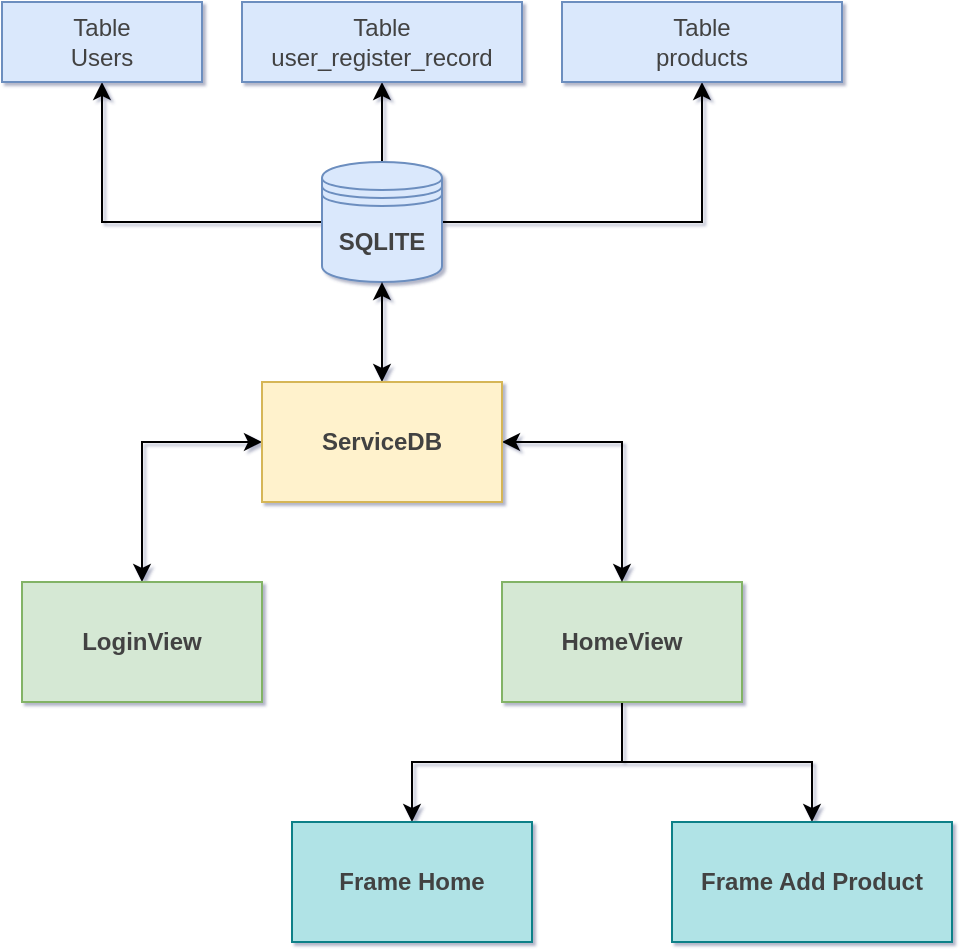 <mxfile>
    <diagram name="Página-1" id="xBW13isU5hn6V4tKkow4">
        <mxGraphModel dx="934" dy="336" grid="1" gridSize="10" guides="1" tooltips="1" connect="1" arrows="1" fold="1" page="1" pageScale="1" pageWidth="827" pageHeight="1169" background="none" math="0" shadow="1">
            <root>
                <mxCell id="0"/>
                <mxCell id="1" parent="0"/>
                <mxCell id="watenAWBkrlaCtFBgp6c-7" style="edgeStyle=orthogonalEdgeStyle;rounded=0;orthogonalLoop=1;jettySize=auto;html=1;entryX=0;entryY=0.5;entryDx=0;entryDy=0;startArrow=classic;startFill=1;" parent="1" source="watenAWBkrlaCtFBgp6c-1" target="watenAWBkrlaCtFBgp6c-6" edge="1">
                    <mxGeometry relative="1" as="geometry"/>
                </mxCell>
                <mxCell id="watenAWBkrlaCtFBgp6c-1" value="&lt;b&gt;LoginView&lt;/b&gt;" style="rounded=0;whiteSpace=wrap;html=1;fillColor=#d5e8d4;strokeColor=#82b366;align=center;verticalAlign=middle;fontFamily=Helvetica;fontSize=12;fontColor=#424242;" parent="1" vertex="1">
                    <mxGeometry x="186" y="640" width="120" height="60" as="geometry"/>
                </mxCell>
                <mxCell id="watenAWBkrlaCtFBgp6c-28" style="edgeStyle=orthogonalEdgeStyle;rounded=0;orthogonalLoop=1;jettySize=auto;html=1;" parent="1" source="watenAWBkrlaCtFBgp6c-3" target="watenAWBkrlaCtFBgp6c-24" edge="1">
                    <mxGeometry relative="1" as="geometry"/>
                </mxCell>
                <mxCell id="watenAWBkrlaCtFBgp6c-29" style="edgeStyle=orthogonalEdgeStyle;rounded=0;orthogonalLoop=1;jettySize=auto;html=1;" parent="1" source="watenAWBkrlaCtFBgp6c-3" target="watenAWBkrlaCtFBgp6c-25" edge="1">
                    <mxGeometry relative="1" as="geometry"/>
                </mxCell>
                <mxCell id="watenAWBkrlaCtFBgp6c-30" style="edgeStyle=orthogonalEdgeStyle;rounded=0;orthogonalLoop=1;jettySize=auto;html=1;" parent="1" source="watenAWBkrlaCtFBgp6c-3" target="watenAWBkrlaCtFBgp6c-26" edge="1">
                    <mxGeometry relative="1" as="geometry"/>
                </mxCell>
                <mxCell id="watenAWBkrlaCtFBgp6c-3" value="&lt;b&gt;SQLITE&lt;/b&gt;" style="shape=datastore;whiteSpace=wrap;html=1;fillColor=#dae8fc;strokeColor=#6c8ebf;fontColor=#424242;" parent="1" vertex="1">
                    <mxGeometry x="336" y="430" width="60" height="60" as="geometry"/>
                </mxCell>
                <mxCell id="watenAWBkrlaCtFBgp6c-34" style="edgeStyle=orthogonalEdgeStyle;rounded=0;orthogonalLoop=1;jettySize=auto;html=1;" parent="1" source="watenAWBkrlaCtFBgp6c-5" target="watenAWBkrlaCtFBgp6c-31" edge="1">
                    <mxGeometry relative="1" as="geometry"/>
                </mxCell>
                <mxCell id="watenAWBkrlaCtFBgp6c-35" style="edgeStyle=orthogonalEdgeStyle;rounded=0;orthogonalLoop=1;jettySize=auto;html=1;" parent="1" source="watenAWBkrlaCtFBgp6c-5" target="watenAWBkrlaCtFBgp6c-32" edge="1">
                    <mxGeometry relative="1" as="geometry"/>
                </mxCell>
                <mxCell id="watenAWBkrlaCtFBgp6c-5" value="&lt;b&gt;HomeView&lt;/b&gt;" style="rounded=0;whiteSpace=wrap;html=1;fillColor=#d5e8d4;strokeColor=#82b366;align=center;verticalAlign=middle;fontFamily=Helvetica;fontSize=12;fontColor=#424242;" parent="1" vertex="1">
                    <mxGeometry x="426" y="640" width="120" height="60" as="geometry"/>
                </mxCell>
                <mxCell id="watenAWBkrlaCtFBgp6c-8" style="edgeStyle=orthogonalEdgeStyle;rounded=0;orthogonalLoop=1;jettySize=auto;html=1;entryX=0.5;entryY=0;entryDx=0;entryDy=0;exitX=1;exitY=0.5;exitDx=0;exitDy=0;startArrow=classic;startFill=1;" parent="1" source="watenAWBkrlaCtFBgp6c-6" target="watenAWBkrlaCtFBgp6c-5" edge="1">
                    <mxGeometry relative="1" as="geometry"/>
                </mxCell>
                <mxCell id="watenAWBkrlaCtFBgp6c-9" style="edgeStyle=orthogonalEdgeStyle;rounded=0;orthogonalLoop=1;jettySize=auto;html=1;startArrow=classic;startFill=1;" parent="1" source="watenAWBkrlaCtFBgp6c-6" target="watenAWBkrlaCtFBgp6c-3" edge="1">
                    <mxGeometry relative="1" as="geometry"/>
                </mxCell>
                <mxCell id="watenAWBkrlaCtFBgp6c-6" value="&lt;b&gt;ServiceDB&lt;/b&gt;" style="rounded=0;whiteSpace=wrap;html=1;fillColor=#fff2cc;strokeColor=#d6b656;align=center;verticalAlign=middle;fontFamily=Helvetica;fontSize=12;fontColor=#424242;" parent="1" vertex="1">
                    <mxGeometry x="306" y="540" width="120" height="60" as="geometry"/>
                </mxCell>
                <mxCell id="watenAWBkrlaCtFBgp6c-24" value="Table&lt;br&gt;Users" style="whiteSpace=wrap;html=1;align=center;fillColor=#dae8fc;strokeColor=#6c8ebf;fontColor=#424242;" parent="1" vertex="1">
                    <mxGeometry x="176" y="350" width="100" height="40" as="geometry"/>
                </mxCell>
                <mxCell id="watenAWBkrlaCtFBgp6c-25" value="Table user_register_record" style="whiteSpace=wrap;html=1;align=center;fillColor=#dae8fc;strokeColor=#6c8ebf;fontColor=#424242;" parent="1" vertex="1">
                    <mxGeometry x="296" y="350" width="140" height="40" as="geometry"/>
                </mxCell>
                <mxCell id="watenAWBkrlaCtFBgp6c-26" value="Table &lt;br&gt;products" style="whiteSpace=wrap;html=1;align=center;fillColor=#dae8fc;strokeColor=#6c8ebf;fontColor=#424242;" parent="1" vertex="1">
                    <mxGeometry x="456" y="350" width="140" height="40" as="geometry"/>
                </mxCell>
                <mxCell id="watenAWBkrlaCtFBgp6c-31" value="&lt;b&gt;Frame Home&lt;/b&gt;" style="rounded=0;whiteSpace=wrap;html=1;fillColor=#b0e3e6;strokeColor=#0e8088;align=center;verticalAlign=middle;fontFamily=Helvetica;fontSize=12;fontColor=#424242;" parent="1" vertex="1">
                    <mxGeometry x="321" y="760" width="120" height="60" as="geometry"/>
                </mxCell>
                <mxCell id="watenAWBkrlaCtFBgp6c-32" value="&lt;b&gt;Frame Add Product&lt;/b&gt;" style="rounded=0;whiteSpace=wrap;html=1;fillColor=#b0e3e6;strokeColor=#0e8088;align=center;verticalAlign=middle;fontFamily=Helvetica;fontSize=12;fontColor=#424242;" parent="1" vertex="1">
                    <mxGeometry x="511" y="760" width="140" height="60" as="geometry"/>
                </mxCell>
            </root>
        </mxGraphModel>
    </diagram>
</mxfile>